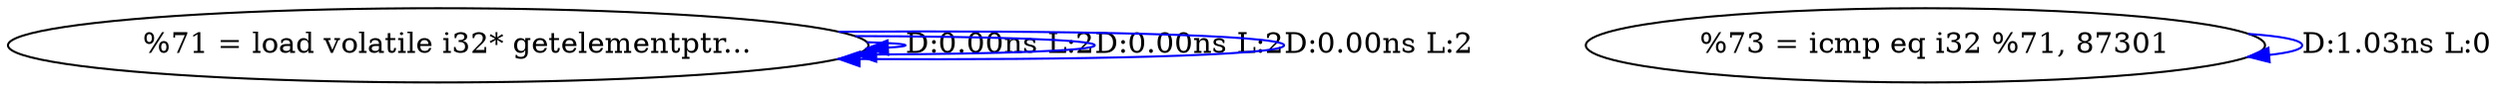 digraph {
Node0x43f2ad0[label="  %71 = load volatile i32* getelementptr..."];
Node0x43f2ad0 -> Node0x43f2ad0[label="D:0.00ns L:2",color=blue];
Node0x43f2ad0 -> Node0x43f2ad0[label="D:0.00ns L:2",color=blue];
Node0x43f2ad0 -> Node0x43f2ad0[label="D:0.00ns L:2",color=blue];
Node0x43f2c90[label="  %73 = icmp eq i32 %71, 87301"];
Node0x43f2c90 -> Node0x43f2c90[label="D:1.03ns L:0",color=blue];
}
